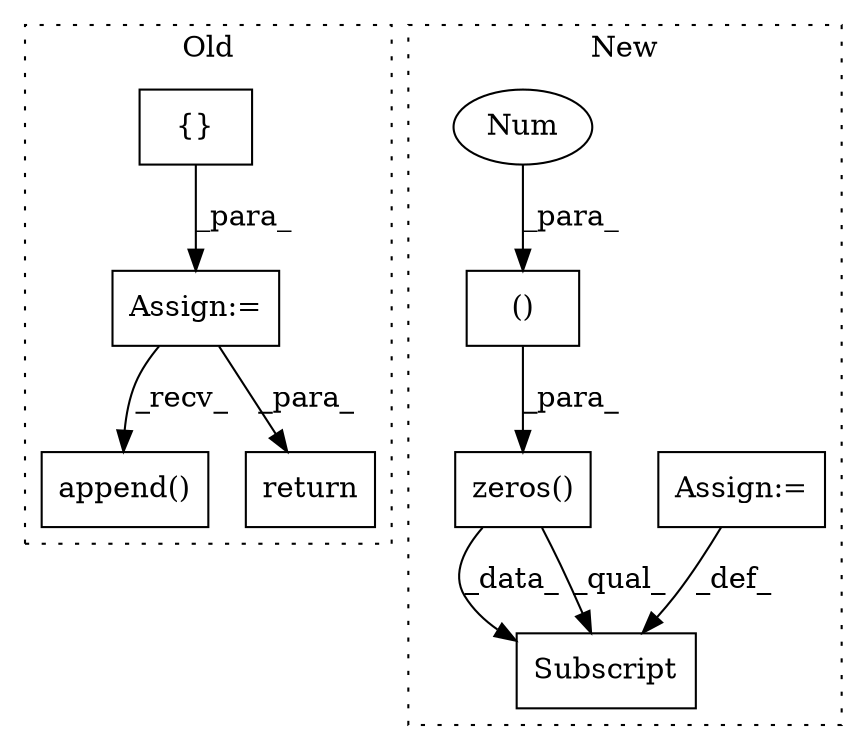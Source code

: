 digraph G {
subgraph cluster0 {
1 [label="append()" a="75" s="3066,3095" l="19,1" shape="box"];
3 [label="{}" a="59" s="1190,1190" l="2,1" shape="box"];
6 [label="Assign:=" a="68" s="1187" l="3" shape="box"];
9 [label="return" a="93" s="3508" l="7" shape="box"];
label = "Old";
style="dotted";
}
subgraph cluster1 {
2 [label="zeros()" a="75" s="1753,1803" l="9,1" shape="box"];
4 [label="Subscript" a="63" s="2592,0" l="37,0" shape="box"];
5 [label="Assign:=" a="68" s="2629" l="3" shape="box"];
7 [label="()" a="54" s="1777" l="25" shape="box"];
8 [label="Num" a="76" s="1801" l="1" shape="ellipse"];
label = "New";
style="dotted";
}
2 -> 4 [label="_data_"];
2 -> 4 [label="_qual_"];
3 -> 6 [label="_para_"];
5 -> 4 [label="_def_"];
6 -> 9 [label="_para_"];
6 -> 1 [label="_recv_"];
7 -> 2 [label="_para_"];
8 -> 7 [label="_para_"];
}